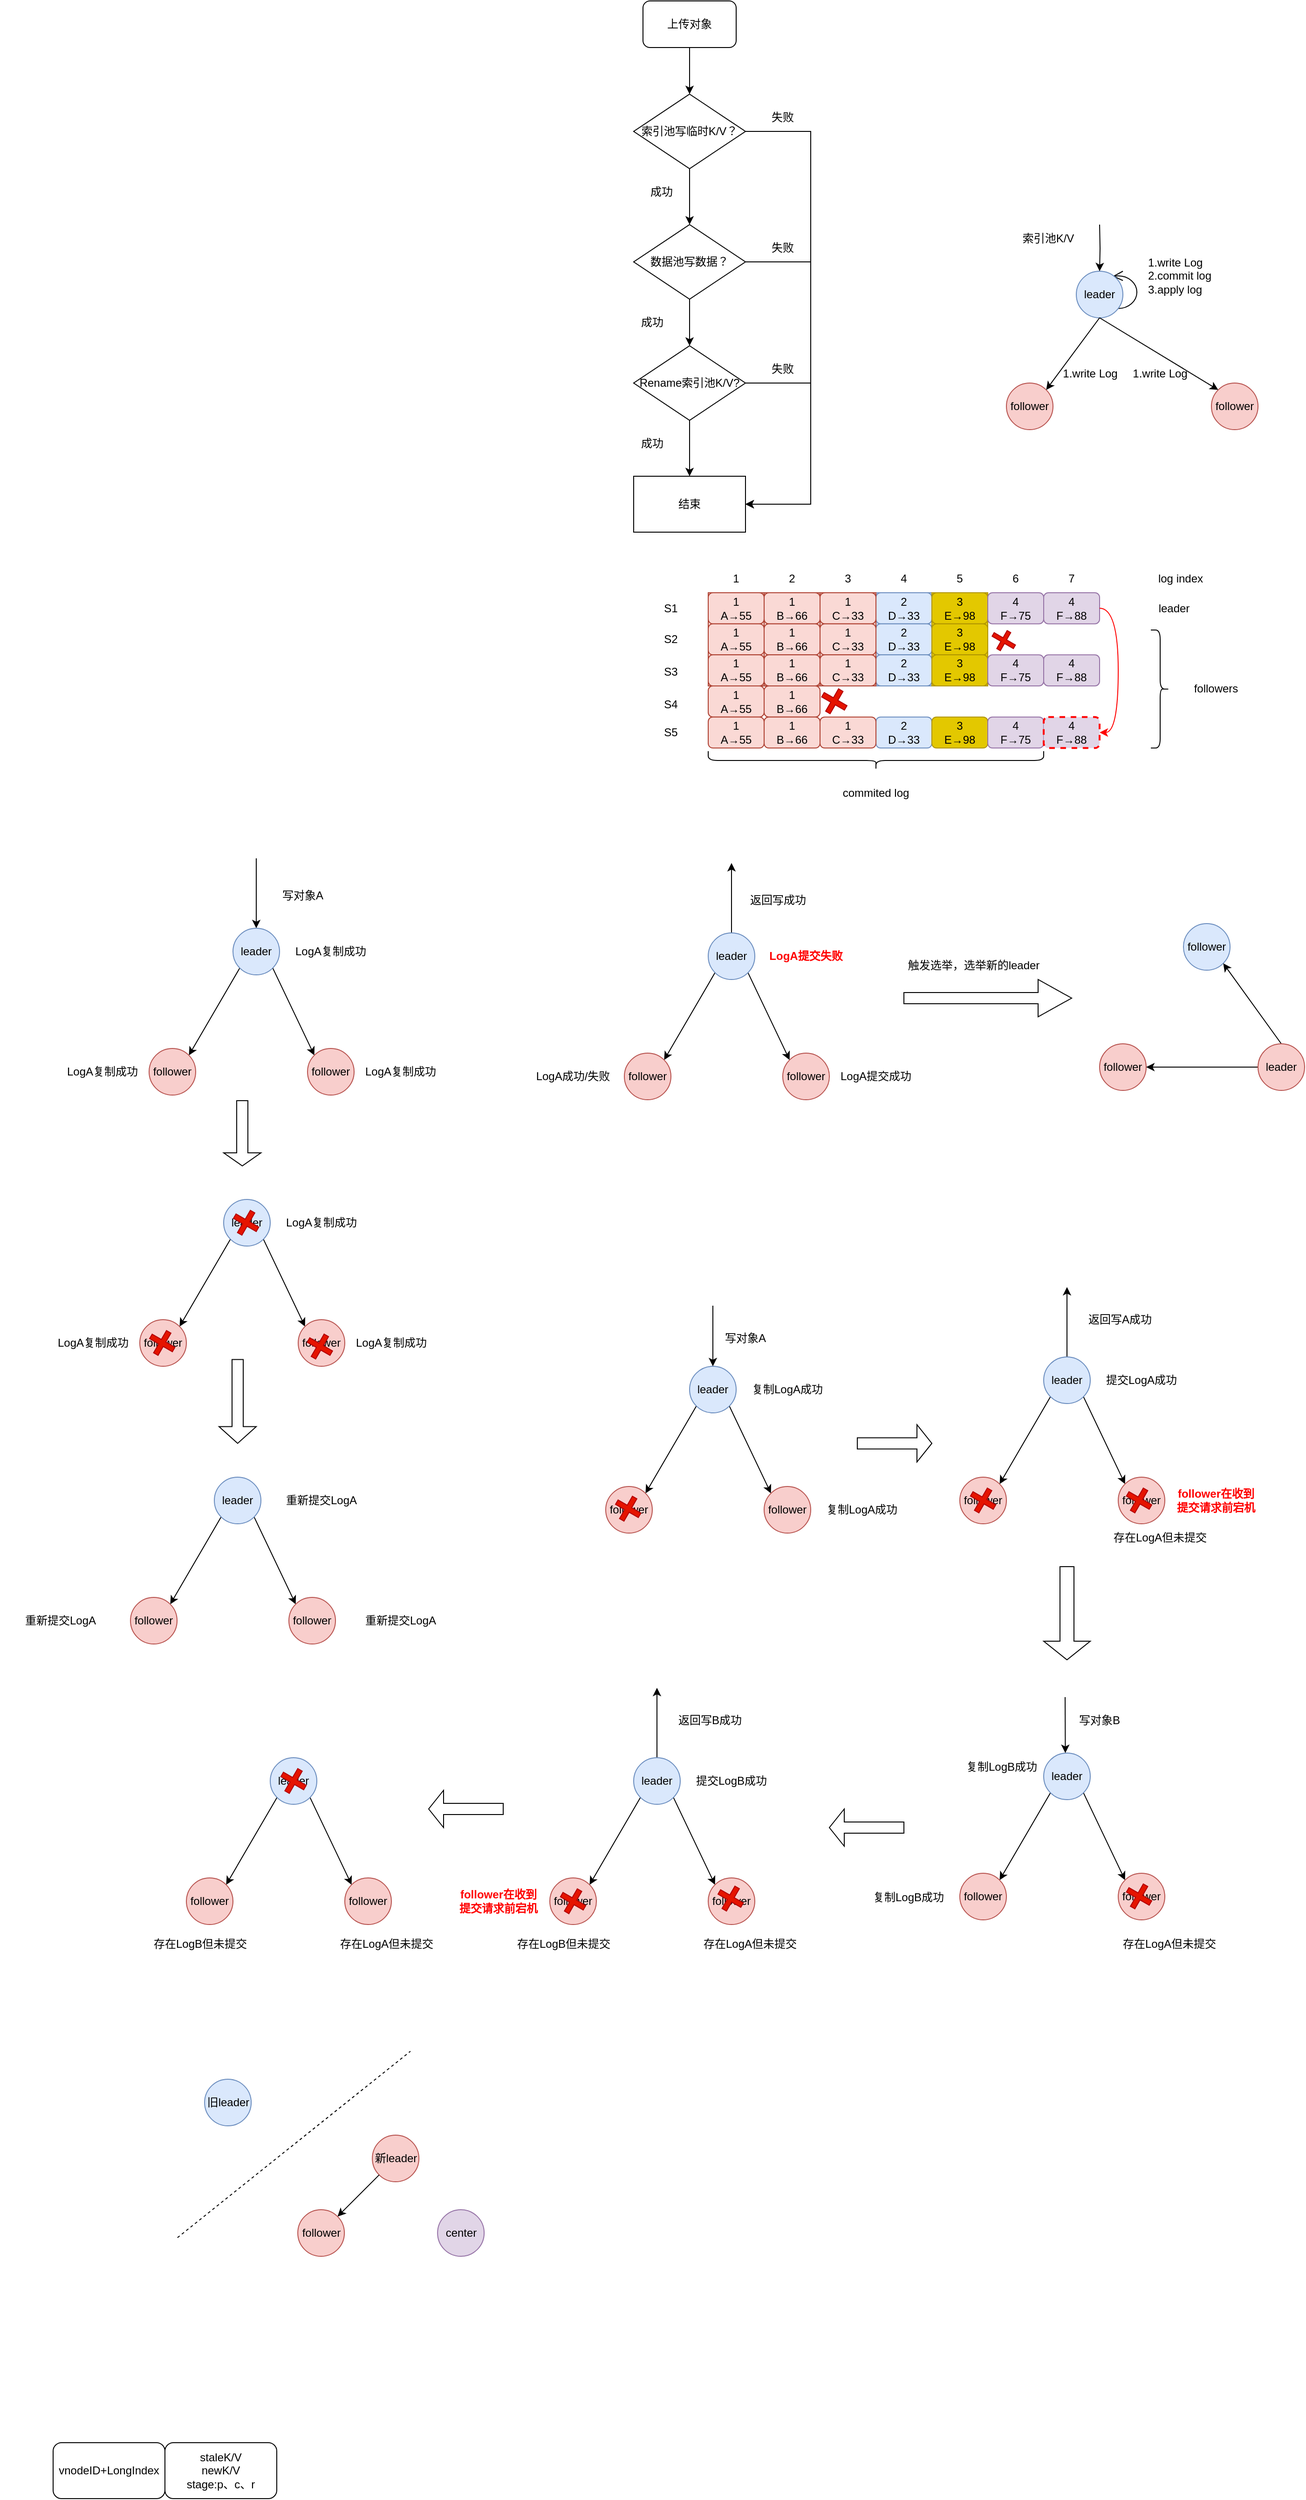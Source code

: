 <mxfile version="18.0.6" type="device"><diagram id="hsHAsPnbiexoESS6wgIY" name="第 1 页"><mxGraphModel dx="2249" dy="865" grid="1" gridSize="10" guides="1" tooltips="1" connect="1" arrows="1" fold="1" page="1" pageScale="1" pageWidth="827" pageHeight="1169" math="0" shadow="0"><root><mxCell id="0"/><mxCell id="1" parent="0"/><mxCell id="mXziiu8Fhrg9cz4Y_69T-99" value="" style="group" parent="1" vertex="1" connectable="0"><mxGeometry x="160" y="675" width="600" height="230" as="geometry"/></mxCell><mxCell id="mXziiu8Fhrg9cz4Y_69T-85" value="" style="group" parent="mXziiu8Fhrg9cz4Y_69T-99" vertex="1" connectable="0"><mxGeometry width="600" height="166.66" as="geometry"/></mxCell><mxCell id="mXziiu8Fhrg9cz4Y_69T-10" value="" style="group;fillColor=#fad9d5;strokeColor=#ae4132;" parent="mXziiu8Fhrg9cz4Y_69T-85" vertex="1" connectable="0"><mxGeometry x="70" width="60" height="100" as="geometry"/></mxCell><mxCell id="mXziiu8Fhrg9cz4Y_69T-2" value="1&lt;br&gt;A→55" style="rounded=1;whiteSpace=wrap;html=1;fillColor=#fad9d5;strokeColor=#ae4132;" parent="mXziiu8Fhrg9cz4Y_69T-10" vertex="1"><mxGeometry width="60" height="33.333" as="geometry"/></mxCell><mxCell id="mXziiu8Fhrg9cz4Y_69T-3" value="1&lt;br&gt;A→55" style="rounded=1;whiteSpace=wrap;html=1;fillColor=#fad9d5;strokeColor=#ae4132;" parent="mXziiu8Fhrg9cz4Y_69T-10" vertex="1"><mxGeometry y="33.333" width="60" height="33.333" as="geometry"/></mxCell><mxCell id="mXziiu8Fhrg9cz4Y_69T-4" value="1&lt;br&gt;A→55" style="rounded=1;whiteSpace=wrap;html=1;fillColor=#fad9d5;strokeColor=#ae4132;" parent="mXziiu8Fhrg9cz4Y_69T-10" vertex="1"><mxGeometry y="66.667" width="60" height="33.333" as="geometry"/></mxCell><mxCell id="mXziiu8Fhrg9cz4Y_69T-11" value="" style="group;fillColor=#fad9d5;strokeColor=#ae4132;" parent="mXziiu8Fhrg9cz4Y_69T-85" vertex="1" connectable="0"><mxGeometry x="130" width="60" height="100" as="geometry"/></mxCell><mxCell id="mXziiu8Fhrg9cz4Y_69T-12" value="1&lt;br&gt;B→66" style="rounded=1;whiteSpace=wrap;html=1;fillColor=#fad9d5;strokeColor=#ae4132;" parent="mXziiu8Fhrg9cz4Y_69T-11" vertex="1"><mxGeometry width="60" height="33.333" as="geometry"/></mxCell><mxCell id="mXziiu8Fhrg9cz4Y_69T-13" value="1&lt;br&gt;B→66" style="rounded=1;whiteSpace=wrap;html=1;fillColor=#fad9d5;strokeColor=#ae4132;" parent="mXziiu8Fhrg9cz4Y_69T-11" vertex="1"><mxGeometry y="33.333" width="60" height="33.333" as="geometry"/></mxCell><mxCell id="mXziiu8Fhrg9cz4Y_69T-14" value="1&lt;br&gt;B→66" style="rounded=1;whiteSpace=wrap;html=1;fillColor=#fad9d5;strokeColor=#ae4132;" parent="mXziiu8Fhrg9cz4Y_69T-11" vertex="1"><mxGeometry y="66.667" width="60" height="33.333" as="geometry"/></mxCell><mxCell id="mXziiu8Fhrg9cz4Y_69T-15" value="" style="group;fillColor=#dae8fc;strokeColor=#6c8ebf;" parent="mXziiu8Fhrg9cz4Y_69T-85" vertex="1" connectable="0"><mxGeometry x="250" width="60" height="100" as="geometry"/></mxCell><mxCell id="mXziiu8Fhrg9cz4Y_69T-16" value="2&lt;br&gt;D→33" style="rounded=1;whiteSpace=wrap;html=1;fillColor=#dae8fc;strokeColor=#6c8ebf;" parent="mXziiu8Fhrg9cz4Y_69T-15" vertex="1"><mxGeometry width="60" height="33.333" as="geometry"/></mxCell><mxCell id="mXziiu8Fhrg9cz4Y_69T-17" value="2&lt;br&gt;D→33" style="rounded=1;whiteSpace=wrap;html=1;fillColor=#dae8fc;strokeColor=#6c8ebf;" parent="mXziiu8Fhrg9cz4Y_69T-15" vertex="1"><mxGeometry y="33.333" width="60" height="33.333" as="geometry"/></mxCell><mxCell id="mXziiu8Fhrg9cz4Y_69T-18" value="2&lt;br&gt;D→33" style="rounded=1;whiteSpace=wrap;html=1;fillColor=#dae8fc;strokeColor=#6c8ebf;" parent="mXziiu8Fhrg9cz4Y_69T-15" vertex="1"><mxGeometry y="66.667" width="60" height="33.333" as="geometry"/></mxCell><mxCell id="mXziiu8Fhrg9cz4Y_69T-19" value="S1" style="text;html=1;strokeColor=none;fillColor=none;align=center;verticalAlign=middle;whiteSpace=wrap;rounded=0;" parent="mXziiu8Fhrg9cz4Y_69T-85" vertex="1"><mxGeometry y="1.67" width="60" height="30" as="geometry"/></mxCell><mxCell id="mXziiu8Fhrg9cz4Y_69T-20" value="S2" style="text;html=1;strokeColor=none;fillColor=none;align=center;verticalAlign=middle;whiteSpace=wrap;rounded=0;" parent="mXziiu8Fhrg9cz4Y_69T-85" vertex="1"><mxGeometry y="35" width="60" height="30" as="geometry"/></mxCell><mxCell id="mXziiu8Fhrg9cz4Y_69T-21" value="S3" style="text;html=1;strokeColor=none;fillColor=none;align=center;verticalAlign=middle;whiteSpace=wrap;rounded=0;" parent="mXziiu8Fhrg9cz4Y_69T-85" vertex="1"><mxGeometry y="70" width="60" height="30" as="geometry"/></mxCell><mxCell id="mXziiu8Fhrg9cz4Y_69T-44" value="1&lt;br&gt;A→55" style="rounded=1;whiteSpace=wrap;html=1;fillColor=#fad9d5;strokeColor=#ae4132;" parent="mXziiu8Fhrg9cz4Y_69T-85" vertex="1"><mxGeometry x="70" y="99.997" width="60" height="33.333" as="geometry"/></mxCell><mxCell id="mXziiu8Fhrg9cz4Y_69T-45" value="1&lt;br&gt;A→55" style="rounded=1;whiteSpace=wrap;html=1;fillColor=#fad9d5;strokeColor=#ae4132;" parent="mXziiu8Fhrg9cz4Y_69T-85" vertex="1"><mxGeometry x="70" y="133.327" width="60" height="33.333" as="geometry"/></mxCell><mxCell id="mXziiu8Fhrg9cz4Y_69T-46" value="S4" style="text;html=1;strokeColor=none;fillColor=none;align=center;verticalAlign=middle;whiteSpace=wrap;rounded=0;" parent="mXziiu8Fhrg9cz4Y_69T-85" vertex="1"><mxGeometry y="104.99" width="60" height="30" as="geometry"/></mxCell><mxCell id="mXziiu8Fhrg9cz4Y_69T-47" value="S5" style="text;html=1;strokeColor=none;fillColor=none;align=center;verticalAlign=middle;whiteSpace=wrap;rounded=0;" parent="mXziiu8Fhrg9cz4Y_69T-85" vertex="1"><mxGeometry y="134.99" width="60" height="30" as="geometry"/></mxCell><mxCell id="mXziiu8Fhrg9cz4Y_69T-48" value="1&lt;br&gt;B→66" style="rounded=1;whiteSpace=wrap;html=1;fillColor=#fad9d5;strokeColor=#ae4132;" parent="mXziiu8Fhrg9cz4Y_69T-85" vertex="1"><mxGeometry x="130" y="99.997" width="60" height="33.333" as="geometry"/></mxCell><mxCell id="mXziiu8Fhrg9cz4Y_69T-49" value="1&lt;br&gt;B→66" style="rounded=1;whiteSpace=wrap;html=1;fillColor=#fad9d5;strokeColor=#ae4132;" parent="mXziiu8Fhrg9cz4Y_69T-85" vertex="1"><mxGeometry x="130" y="133.327" width="60" height="33.333" as="geometry"/></mxCell><mxCell id="mXziiu8Fhrg9cz4Y_69T-55" value="2&lt;br&gt;D→33" style="rounded=1;whiteSpace=wrap;html=1;fillColor=#dae8fc;strokeColor=#6c8ebf;" parent="mXziiu8Fhrg9cz4Y_69T-85" vertex="1"><mxGeometry x="250" y="133.327" width="60" height="33.333" as="geometry"/></mxCell><mxCell id="mXziiu8Fhrg9cz4Y_69T-63" value="" style="group;fillColor=#fad9d5;strokeColor=#ae4132;" parent="mXziiu8Fhrg9cz4Y_69T-85" vertex="1" connectable="0"><mxGeometry x="190" width="60" height="100" as="geometry"/></mxCell><mxCell id="mXziiu8Fhrg9cz4Y_69T-64" value="1&lt;br&gt;C→33" style="rounded=1;whiteSpace=wrap;html=1;fillColor=#fad9d5;strokeColor=#ae4132;" parent="mXziiu8Fhrg9cz4Y_69T-63" vertex="1"><mxGeometry width="60" height="33.333" as="geometry"/></mxCell><mxCell id="mXziiu8Fhrg9cz4Y_69T-65" value="1&lt;br&gt;C→33" style="rounded=1;whiteSpace=wrap;html=1;fillColor=#fad9d5;strokeColor=#ae4132;" parent="mXziiu8Fhrg9cz4Y_69T-63" vertex="1"><mxGeometry y="33.333" width="60" height="33.333" as="geometry"/></mxCell><mxCell id="mXziiu8Fhrg9cz4Y_69T-66" value="1&lt;br&gt;C→33" style="rounded=1;whiteSpace=wrap;html=1;fillColor=#fad9d5;strokeColor=#ae4132;" parent="mXziiu8Fhrg9cz4Y_69T-63" vertex="1"><mxGeometry y="66.667" width="60" height="33.333" as="geometry"/></mxCell><mxCell id="mXziiu8Fhrg9cz4Y_69T-68" value="1&lt;br&gt;C→33" style="rounded=1;whiteSpace=wrap;html=1;fillColor=#fad9d5;strokeColor=#ae4132;" parent="mXziiu8Fhrg9cz4Y_69T-85" vertex="1"><mxGeometry x="190" y="133.327" width="60" height="33.333" as="geometry"/></mxCell><mxCell id="mXziiu8Fhrg9cz4Y_69T-69" value="" style="group;fillColor=#e3c800;strokeColor=#B09500;fontColor=#000000;" parent="mXziiu8Fhrg9cz4Y_69T-85" vertex="1" connectable="0"><mxGeometry x="310" width="60" height="100" as="geometry"/></mxCell><mxCell id="mXziiu8Fhrg9cz4Y_69T-70" value="3&lt;br&gt;E→98" style="rounded=1;whiteSpace=wrap;html=1;fillColor=#e3c800;strokeColor=#B09500;fontColor=#000000;" parent="mXziiu8Fhrg9cz4Y_69T-69" vertex="1"><mxGeometry width="60" height="33.333" as="geometry"/></mxCell><mxCell id="mXziiu8Fhrg9cz4Y_69T-71" value="3&lt;br&gt;E→98" style="rounded=1;whiteSpace=wrap;html=1;fillColor=#e3c800;strokeColor=#B09500;fontColor=#000000;" parent="mXziiu8Fhrg9cz4Y_69T-69" vertex="1"><mxGeometry y="33.333" width="60" height="33.333" as="geometry"/></mxCell><mxCell id="mXziiu8Fhrg9cz4Y_69T-72" value="3&lt;br&gt;E→98" style="rounded=1;whiteSpace=wrap;html=1;fillColor=#e3c800;strokeColor=#B09500;fontColor=#000000;" parent="mXziiu8Fhrg9cz4Y_69T-69" vertex="1"><mxGeometry y="66.667" width="60" height="33.333" as="geometry"/></mxCell><mxCell id="mXziiu8Fhrg9cz4Y_69T-73" value="3&lt;br&gt;E→98" style="rounded=1;whiteSpace=wrap;html=1;fillColor=#e3c800;strokeColor=#B09500;fontColor=#000000;" parent="mXziiu8Fhrg9cz4Y_69T-85" vertex="1"><mxGeometry x="310" y="133.327" width="60" height="33.333" as="geometry"/></mxCell><mxCell id="mXziiu8Fhrg9cz4Y_69T-78" value="4&lt;br&gt;F→75" style="rounded=1;whiteSpace=wrap;html=1;fillColor=#e1d5e7;strokeColor=#9673a6;" parent="mXziiu8Fhrg9cz4Y_69T-85" vertex="1"><mxGeometry x="370" y="133.327" width="60" height="33.333" as="geometry"/></mxCell><mxCell id="mXziiu8Fhrg9cz4Y_69T-75" value="4&lt;br&gt;F→75" style="rounded=1;whiteSpace=wrap;html=1;fillColor=#e1d5e7;strokeColor=#9673a6;" parent="mXziiu8Fhrg9cz4Y_69T-85" vertex="1"><mxGeometry x="370" width="60" height="33.333" as="geometry"/></mxCell><mxCell id="mXziiu8Fhrg9cz4Y_69T-77" value="4&lt;br&gt;F→75" style="rounded=1;whiteSpace=wrap;html=1;fillColor=#e1d5e7;strokeColor=#9673a6;" parent="mXziiu8Fhrg9cz4Y_69T-85" vertex="1"><mxGeometry x="370" y="66.667" width="60" height="33.333" as="geometry"/></mxCell><mxCell id="mXziiu8Fhrg9cz4Y_69T-79" value="4&lt;br&gt;F→88" style="rounded=1;whiteSpace=wrap;html=1;fillColor=#e1d5e7;strokeColor=#9673a6;" parent="mXziiu8Fhrg9cz4Y_69T-85" vertex="1"><mxGeometry x="430" width="60" height="33.333" as="geometry"/></mxCell><mxCell id="mXziiu8Fhrg9cz4Y_69T-81" value="4&lt;br&gt;F→88" style="rounded=1;whiteSpace=wrap;html=1;fillColor=#e1d5e7;strokeColor=#9673a6;" parent="mXziiu8Fhrg9cz4Y_69T-85" vertex="1"><mxGeometry x="430" y="66.66" width="60" height="33.333" as="geometry"/></mxCell><mxCell id="mXziiu8Fhrg9cz4Y_69T-82" value="leader" style="text;html=1;strokeColor=none;fillColor=none;align=center;verticalAlign=middle;whiteSpace=wrap;rounded=0;" parent="mXziiu8Fhrg9cz4Y_69T-85" vertex="1"><mxGeometry x="540" y="2" width="60" height="30" as="geometry"/></mxCell><mxCell id="mXziiu8Fhrg9cz4Y_69T-83" value="" style="shape=curlyBracket;whiteSpace=wrap;html=1;rounded=1;flipH=1;" parent="mXziiu8Fhrg9cz4Y_69T-85" vertex="1"><mxGeometry x="545" y="40" width="20" height="126.66" as="geometry"/></mxCell><mxCell id="mXziiu8Fhrg9cz4Y_69T-84" value="followers" style="text;html=1;strokeColor=none;fillColor=none;align=center;verticalAlign=middle;whiteSpace=wrap;rounded=0;" parent="mXziiu8Fhrg9cz4Y_69T-85" vertex="1"><mxGeometry x="585" y="88.33" width="60" height="30" as="geometry"/></mxCell><mxCell id="mXziiu8Fhrg9cz4Y_69T-87" value="" style="shape=cross;whiteSpace=wrap;html=1;rotation=30;fillColor=#e51400;strokeColor=#B20000;fontColor=#ffffff;" parent="mXziiu8Fhrg9cz4Y_69T-85" vertex="1"><mxGeometry x="191.2" y="102.63" width="28.25" height="27.7" as="geometry"/></mxCell><mxCell id="mXziiu8Fhrg9cz4Y_69T-95" value="4&lt;br&gt;F→88" style="rounded=1;whiteSpace=wrap;html=1;fillColor=#e1d5e7;strokeColor=#FF0000;dashed=1;strokeWidth=2;" parent="mXziiu8Fhrg9cz4Y_69T-85" vertex="1"><mxGeometry x="430" y="133.32" width="60" height="33.333" as="geometry"/></mxCell><mxCell id="mXziiu8Fhrg9cz4Y_69T-93" style="rounded=0;orthogonalLoop=1;jettySize=auto;html=1;exitX=1;exitY=0.5;exitDx=0;exitDy=0;edgeStyle=orthogonalEdgeStyle;elbow=vertical;curved=1;fillColor=#e51400;strokeColor=#FF0000;entryX=1;entryY=0.5;entryDx=0;entryDy=0;" parent="mXziiu8Fhrg9cz4Y_69T-85" source="mXziiu8Fhrg9cz4Y_69T-79" target="mXziiu8Fhrg9cz4Y_69T-95" edge="1"><mxGeometry relative="1" as="geometry"><mxPoint x="510" y="150" as="targetPoint"/></mxGeometry></mxCell><mxCell id="mXziiu8Fhrg9cz4Y_69T-90" value="" style="shape=cross;whiteSpace=wrap;html=1;rotation=30;fillColor=#e51400;fontColor=#ffffff;strokeColor=#B20000;" parent="mXziiu8Fhrg9cz4Y_69T-99" vertex="1"><mxGeometry x="373.97" y="40.21" width="26.39" height="22.3" as="geometry"/></mxCell><mxCell id="mXziiu8Fhrg9cz4Y_69T-96" value="" style="shape=curlyBracket;whiteSpace=wrap;html=1;rounded=1;flipH=1;strokeColor=#000000;strokeWidth=1;rotation=90;" parent="mXziiu8Fhrg9cz4Y_69T-99" vertex="1"><mxGeometry x="240" width="20" height="360" as="geometry"/></mxCell><mxCell id="mXziiu8Fhrg9cz4Y_69T-97" value="commited log" style="text;html=1;strokeColor=none;fillColor=none;align=center;verticalAlign=middle;whiteSpace=wrap;rounded=0;" parent="mXziiu8Fhrg9cz4Y_69T-99" vertex="1"><mxGeometry x="195" y="200" width="110" height="30" as="geometry"/></mxCell><mxCell id="mXziiu8Fhrg9cz4Y_69T-105" value="" style="edgeStyle=none;rounded=0;orthogonalLoop=1;jettySize=auto;html=1;strokeColor=#000000;elbow=vertical;" parent="1" source="mXziiu8Fhrg9cz4Y_69T-100" target="mXziiu8Fhrg9cz4Y_69T-103" edge="1"><mxGeometry relative="1" as="geometry"/></mxCell><mxCell id="mXziiu8Fhrg9cz4Y_69T-100" value="上传对象" style="rounded=1;whiteSpace=wrap;html=1;strokeColor=#000000;strokeWidth=1;" parent="1" vertex="1"><mxGeometry x="160" y="40" width="100" height="50" as="geometry"/></mxCell><mxCell id="mXziiu8Fhrg9cz4Y_69T-109" style="edgeStyle=none;rounded=0;orthogonalLoop=1;jettySize=auto;html=1;exitX=0.5;exitY=1;exitDx=0;exitDy=0;entryX=0.5;entryY=0;entryDx=0;entryDy=0;strokeColor=#000000;elbow=vertical;" parent="1" source="mXziiu8Fhrg9cz4Y_69T-103" target="mXziiu8Fhrg9cz4Y_69T-108" edge="1"><mxGeometry relative="1" as="geometry"/></mxCell><mxCell id="mXziiu8Fhrg9cz4Y_69T-119" style="rounded=0;orthogonalLoop=1;jettySize=auto;html=1;exitX=1;exitY=0.5;exitDx=0;exitDy=0;entryX=1;entryY=0.5;entryDx=0;entryDy=0;strokeColor=#000000;elbow=vertical;edgeStyle=orthogonalEdgeStyle;" parent="1" source="mXziiu8Fhrg9cz4Y_69T-103" target="mXziiu8Fhrg9cz4Y_69T-115" edge="1"><mxGeometry relative="1" as="geometry"><Array as="points"><mxPoint x="340" y="180"/><mxPoint x="340" y="580"/></Array></mxGeometry></mxCell><mxCell id="mXziiu8Fhrg9cz4Y_69T-103" value="&lt;span style=&quot;&quot;&gt;索引池写临时K/V？&lt;/span&gt;" style="rhombus;whiteSpace=wrap;html=1;strokeColor=#000000;strokeWidth=1;" parent="1" vertex="1"><mxGeometry x="150" y="140" width="120" height="80" as="geometry"/></mxCell><mxCell id="mXziiu8Fhrg9cz4Y_69T-113" style="edgeStyle=none;rounded=0;orthogonalLoop=1;jettySize=auto;html=1;exitX=0.5;exitY=1;exitDx=0;exitDy=0;entryX=0.5;entryY=0;entryDx=0;entryDy=0;strokeColor=#000000;elbow=vertical;" parent="1" source="mXziiu8Fhrg9cz4Y_69T-108" target="mXziiu8Fhrg9cz4Y_69T-112" edge="1"><mxGeometry relative="1" as="geometry"/></mxCell><mxCell id="mXziiu8Fhrg9cz4Y_69T-120" style="edgeStyle=orthogonalEdgeStyle;rounded=0;orthogonalLoop=1;jettySize=auto;html=1;exitX=1;exitY=0.5;exitDx=0;exitDy=0;entryX=1;entryY=0.5;entryDx=0;entryDy=0;strokeColor=#000000;elbow=vertical;" parent="1" source="mXziiu8Fhrg9cz4Y_69T-108" target="mXziiu8Fhrg9cz4Y_69T-115" edge="1"><mxGeometry relative="1" as="geometry"><Array as="points"><mxPoint x="340" y="320"/><mxPoint x="340" y="580"/></Array></mxGeometry></mxCell><mxCell id="mXziiu8Fhrg9cz4Y_69T-108" value="数据池写数据？" style="rhombus;whiteSpace=wrap;html=1;strokeColor=#000000;strokeWidth=1;" parent="1" vertex="1"><mxGeometry x="150" y="280" width="120" height="80" as="geometry"/></mxCell><mxCell id="mXziiu8Fhrg9cz4Y_69T-110" value="成功" style="text;html=1;strokeColor=none;fillColor=none;align=center;verticalAlign=middle;whiteSpace=wrap;rounded=0;" parent="1" vertex="1"><mxGeometry x="150" y="230" width="60" height="30" as="geometry"/></mxCell><mxCell id="mXziiu8Fhrg9cz4Y_69T-116" value="" style="edgeStyle=none;rounded=0;orthogonalLoop=1;jettySize=auto;html=1;strokeColor=#000000;elbow=vertical;" parent="1" source="mXziiu8Fhrg9cz4Y_69T-112" target="mXziiu8Fhrg9cz4Y_69T-115" edge="1"><mxGeometry relative="1" as="geometry"/></mxCell><mxCell id="mXziiu8Fhrg9cz4Y_69T-121" style="edgeStyle=orthogonalEdgeStyle;rounded=0;orthogonalLoop=1;jettySize=auto;html=1;exitX=1;exitY=0.5;exitDx=0;exitDy=0;entryX=1;entryY=0.5;entryDx=0;entryDy=0;strokeColor=#000000;elbow=vertical;" parent="1" source="mXziiu8Fhrg9cz4Y_69T-112" target="mXziiu8Fhrg9cz4Y_69T-115" edge="1"><mxGeometry relative="1" as="geometry"><Array as="points"><mxPoint x="340" y="450"/><mxPoint x="340" y="580"/></Array></mxGeometry></mxCell><mxCell id="mXziiu8Fhrg9cz4Y_69T-112" value="Rename索引池K/V?" style="rhombus;whiteSpace=wrap;html=1;strokeColor=#000000;strokeWidth=1;" parent="1" vertex="1"><mxGeometry x="150" y="410" width="120" height="80" as="geometry"/></mxCell><mxCell id="mXziiu8Fhrg9cz4Y_69T-114" value="成功" style="text;html=1;strokeColor=none;fillColor=none;align=center;verticalAlign=middle;whiteSpace=wrap;rounded=0;" parent="1" vertex="1"><mxGeometry x="140" y="370" width="60" height="30" as="geometry"/></mxCell><mxCell id="mXziiu8Fhrg9cz4Y_69T-115" value="结束" style="whiteSpace=wrap;html=1;strokeColor=#000000;strokeWidth=1;" parent="1" vertex="1"><mxGeometry x="150" y="550" width="120" height="60" as="geometry"/></mxCell><mxCell id="mXziiu8Fhrg9cz4Y_69T-117" value="成功" style="text;html=1;strokeColor=none;fillColor=none;align=center;verticalAlign=middle;whiteSpace=wrap;rounded=0;" parent="1" vertex="1"><mxGeometry x="140" y="500" width="60" height="30" as="geometry"/></mxCell><mxCell id="mXziiu8Fhrg9cz4Y_69T-122" value="失败" style="text;html=1;strokeColor=none;fillColor=none;align=center;verticalAlign=middle;whiteSpace=wrap;rounded=0;" parent="1" vertex="1"><mxGeometry x="280" y="150" width="60" height="30" as="geometry"/></mxCell><mxCell id="mXziiu8Fhrg9cz4Y_69T-123" value="失败" style="text;html=1;strokeColor=none;fillColor=none;align=center;verticalAlign=middle;whiteSpace=wrap;rounded=0;" parent="1" vertex="1"><mxGeometry x="280" y="290" width="60" height="30" as="geometry"/></mxCell><mxCell id="mXziiu8Fhrg9cz4Y_69T-124" value="失败" style="text;html=1;strokeColor=none;fillColor=none;align=center;verticalAlign=middle;whiteSpace=wrap;rounded=0;" parent="1" vertex="1"><mxGeometry x="280" y="420" width="60" height="30" as="geometry"/></mxCell><mxCell id="mXziiu8Fhrg9cz4Y_69T-151" value="" style="group" parent="1" vertex="1" connectable="0"><mxGeometry x="510" y="230" width="310" height="270" as="geometry"/></mxCell><mxCell id="mXziiu8Fhrg9cz4Y_69T-133" value="" style="ellipse;shape=umlControl;whiteSpace=wrap;html=1;strokeColor=#000000;strokeWidth=1;" parent="mXziiu8Fhrg9cz4Y_69T-151" vertex="1"><mxGeometry x="140" y="100" width="40" height="40" as="geometry"/></mxCell><mxCell id="mXziiu8Fhrg9cz4Y_69T-125" value="leader" style="ellipse;whiteSpace=wrap;html=1;aspect=fixed;strokeColor=#6c8ebf;strokeWidth=1;fillColor=#dae8fc;" parent="mXziiu8Fhrg9cz4Y_69T-151" vertex="1"><mxGeometry x="115" y="100" width="50" height="50" as="geometry"/></mxCell><mxCell id="mXziiu8Fhrg9cz4Y_69T-126" value="follower" style="ellipse;whiteSpace=wrap;html=1;aspect=fixed;strokeColor=#b85450;strokeWidth=1;fillColor=#f8cecc;" parent="mXziiu8Fhrg9cz4Y_69T-151" vertex="1"><mxGeometry x="40" y="220" width="50" height="50" as="geometry"/></mxCell><mxCell id="mXziiu8Fhrg9cz4Y_69T-131" style="rounded=0;orthogonalLoop=1;jettySize=auto;html=1;exitX=0.5;exitY=1;exitDx=0;exitDy=0;entryX=1;entryY=0;entryDx=0;entryDy=0;strokeColor=#000000;elbow=vertical;" parent="mXziiu8Fhrg9cz4Y_69T-151" source="mXziiu8Fhrg9cz4Y_69T-125" target="mXziiu8Fhrg9cz4Y_69T-126" edge="1"><mxGeometry relative="1" as="geometry"/></mxCell><mxCell id="mXziiu8Fhrg9cz4Y_69T-127" value="follower" style="ellipse;whiteSpace=wrap;html=1;aspect=fixed;strokeColor=#b85450;strokeWidth=1;fillColor=#f8cecc;" parent="mXziiu8Fhrg9cz4Y_69T-151" vertex="1"><mxGeometry x="260" y="220" width="50" height="50" as="geometry"/></mxCell><mxCell id="mXziiu8Fhrg9cz4Y_69T-132" style="rounded=0;orthogonalLoop=1;jettySize=auto;html=1;exitX=0.5;exitY=1;exitDx=0;exitDy=0;entryX=0;entryY=0;entryDx=0;entryDy=0;strokeColor=#000000;elbow=vertical;" parent="mXziiu8Fhrg9cz4Y_69T-151" source="mXziiu8Fhrg9cz4Y_69T-125" target="mXziiu8Fhrg9cz4Y_69T-127" edge="1"><mxGeometry relative="1" as="geometry"/></mxCell><mxCell id="mXziiu8Fhrg9cz4Y_69T-129" style="edgeStyle=orthogonalEdgeStyle;rounded=0;orthogonalLoop=1;jettySize=auto;html=1;strokeColor=#000000;elbow=vertical;" parent="mXziiu8Fhrg9cz4Y_69T-151" target="mXziiu8Fhrg9cz4Y_69T-125" edge="1"><mxGeometry relative="1" as="geometry"><mxPoint x="140" y="50" as="sourcePoint"/></mxGeometry></mxCell><mxCell id="mXziiu8Fhrg9cz4Y_69T-130" value="索引池K/V" style="text;html=1;strokeColor=none;fillColor=none;align=center;verticalAlign=middle;whiteSpace=wrap;rounded=0;" parent="mXziiu8Fhrg9cz4Y_69T-151" vertex="1"><mxGeometry x="30" y="50" width="110" height="30" as="geometry"/></mxCell><mxCell id="mXziiu8Fhrg9cz4Y_69T-134" value="1.write Log&lt;br&gt;2.commit log&lt;br&gt;3.apply log" style="text;html=1;strokeColor=none;fillColor=none;align=left;verticalAlign=middle;whiteSpace=wrap;rounded=0;" parent="mXziiu8Fhrg9cz4Y_69T-151" vertex="1"><mxGeometry x="190" y="80" width="100" height="50" as="geometry"/></mxCell><mxCell id="mXziiu8Fhrg9cz4Y_69T-137" value="1.write Log" style="text;html=1;strokeColor=none;fillColor=none;align=center;verticalAlign=middle;whiteSpace=wrap;rounded=0;" parent="mXziiu8Fhrg9cz4Y_69T-151" vertex="1"><mxGeometry x="170" y="195" width="70" height="30" as="geometry"/></mxCell><mxCell id="mXziiu8Fhrg9cz4Y_69T-138" value="1.write Log" style="text;html=1;strokeColor=none;fillColor=none;align=center;verticalAlign=middle;whiteSpace=wrap;rounded=0;" parent="mXziiu8Fhrg9cz4Y_69T-151" vertex="1"><mxGeometry x="95" y="195" width="70" height="30" as="geometry"/></mxCell><mxCell id="mXziiu8Fhrg9cz4Y_69T-158" style="edgeStyle=none;rounded=0;orthogonalLoop=1;jettySize=auto;html=1;exitX=0;exitY=1;exitDx=0;exitDy=0;entryX=1;entryY=0;entryDx=0;entryDy=0;strokeColor=#000000;elbow=vertical;" parent="1" source="mXziiu8Fhrg9cz4Y_69T-152" target="mXziiu8Fhrg9cz4Y_69T-153" edge="1"><mxGeometry relative="1" as="geometry"/></mxCell><mxCell id="mXziiu8Fhrg9cz4Y_69T-160" style="edgeStyle=none;rounded=0;orthogonalLoop=1;jettySize=auto;html=1;exitX=1;exitY=1;exitDx=0;exitDy=0;entryX=0;entryY=0;entryDx=0;entryDy=0;strokeColor=#000000;elbow=vertical;" parent="1" source="mXziiu8Fhrg9cz4Y_69T-152" target="mXziiu8Fhrg9cz4Y_69T-154" edge="1"><mxGeometry relative="1" as="geometry"/></mxCell><mxCell id="mXziiu8Fhrg9cz4Y_69T-165" value="" style="edgeStyle=none;rounded=0;orthogonalLoop=1;jettySize=auto;html=1;fontColor=#FF0000;strokeColor=#000000;elbow=vertical;" parent="1" source="mXziiu8Fhrg9cz4Y_69T-152" edge="1"><mxGeometry relative="1" as="geometry"><mxPoint x="255" y="965" as="targetPoint"/></mxGeometry></mxCell><mxCell id="mXziiu8Fhrg9cz4Y_69T-152" value="leader" style="ellipse;whiteSpace=wrap;html=1;aspect=fixed;strokeColor=#6c8ebf;strokeWidth=1;fillColor=#dae8fc;" parent="1" vertex="1"><mxGeometry x="230" y="1040" width="50" height="50" as="geometry"/></mxCell><mxCell id="mXziiu8Fhrg9cz4Y_69T-153" value="follower" style="ellipse;whiteSpace=wrap;html=1;aspect=fixed;strokeColor=#b85450;strokeWidth=1;fillColor=#f8cecc;" parent="1" vertex="1"><mxGeometry x="140" y="1169" width="50" height="50" as="geometry"/></mxCell><mxCell id="mXziiu8Fhrg9cz4Y_69T-154" value="follower" style="ellipse;whiteSpace=wrap;html=1;aspect=fixed;strokeColor=#b85450;strokeWidth=1;fillColor=#f8cecc;" parent="1" vertex="1"><mxGeometry x="310" y="1169" width="50" height="50" as="geometry"/></mxCell><mxCell id="mXziiu8Fhrg9cz4Y_69T-155" value="LogA成功/失败" style="text;html=1;strokeColor=none;fillColor=none;align=center;verticalAlign=middle;whiteSpace=wrap;rounded=0;" parent="1" vertex="1"><mxGeometry x="40" y="1179" width="90" height="30" as="geometry"/></mxCell><mxCell id="mXziiu8Fhrg9cz4Y_69T-156" value="LogA提交成功" style="text;html=1;strokeColor=none;fillColor=none;align=center;verticalAlign=middle;whiteSpace=wrap;rounded=0;" parent="1" vertex="1"><mxGeometry x="370" y="1179" width="80" height="30" as="geometry"/></mxCell><mxCell id="mXziiu8Fhrg9cz4Y_69T-157" value="&lt;font color=&quot;#ff0000&quot;&gt;&lt;b&gt;LogA提交失败&lt;/b&gt;&lt;/font&gt;" style="text;html=1;strokeColor=none;fillColor=none;align=center;verticalAlign=middle;whiteSpace=wrap;rounded=0;" parent="1" vertex="1"><mxGeometry x="290" y="1050" width="90" height="30" as="geometry"/></mxCell><mxCell id="mXziiu8Fhrg9cz4Y_69T-162" value="" style="shape=singleArrow;whiteSpace=wrap;html=1;fontColor=#FF0000;strokeColor=#000000;strokeWidth=1;" parent="1" vertex="1"><mxGeometry x="440" y="1090" width="180" height="40" as="geometry"/></mxCell><mxCell id="mXziiu8Fhrg9cz4Y_69T-166" value="&lt;font color=&quot;#000000&quot;&gt;返回写成功&lt;/font&gt;" style="text;html=1;strokeColor=none;fillColor=none;align=center;verticalAlign=middle;whiteSpace=wrap;rounded=0;fontColor=#FF0000;" parent="1" vertex="1"><mxGeometry x="270" y="990" width="70" height="30" as="geometry"/></mxCell><mxCell id="mXziiu8Fhrg9cz4Y_69T-167" value="触发选举，选举新的leader" style="text;html=1;strokeColor=none;fillColor=none;align=center;verticalAlign=middle;whiteSpace=wrap;rounded=0;fontColor=#000000;" parent="1" vertex="1"><mxGeometry x="440" y="1060" width="150" height="30" as="geometry"/></mxCell><mxCell id="mXziiu8Fhrg9cz4Y_69T-171" value="follower" style="ellipse;whiteSpace=wrap;html=1;aspect=fixed;strokeColor=#6c8ebf;strokeWidth=1;fillColor=#dae8fc;" parent="1" vertex="1"><mxGeometry x="740" y="1030" width="50" height="50" as="geometry"/></mxCell><mxCell id="mXziiu8Fhrg9cz4Y_69T-172" value="follower" style="ellipse;whiteSpace=wrap;html=1;aspect=fixed;strokeColor=#b85450;strokeWidth=1;fillColor=#f8cecc;" parent="1" vertex="1"><mxGeometry x="650" y="1159" width="50" height="50" as="geometry"/></mxCell><mxCell id="mXziiu8Fhrg9cz4Y_69T-177" style="edgeStyle=none;rounded=0;orthogonalLoop=1;jettySize=auto;html=1;exitX=0.5;exitY=0;exitDx=0;exitDy=0;entryX=1;entryY=1;entryDx=0;entryDy=0;fontColor=#000000;strokeColor=#000000;elbow=vertical;" parent="1" source="mXziiu8Fhrg9cz4Y_69T-173" target="mXziiu8Fhrg9cz4Y_69T-171" edge="1"><mxGeometry relative="1" as="geometry"/></mxCell><mxCell id="mXziiu8Fhrg9cz4Y_69T-178" style="edgeStyle=none;rounded=0;orthogonalLoop=1;jettySize=auto;html=1;exitX=0;exitY=0.5;exitDx=0;exitDy=0;entryX=1;entryY=0.5;entryDx=0;entryDy=0;fontColor=#000000;strokeColor=#000000;elbow=vertical;" parent="1" source="mXziiu8Fhrg9cz4Y_69T-173" target="mXziiu8Fhrg9cz4Y_69T-172" edge="1"><mxGeometry relative="1" as="geometry"/></mxCell><mxCell id="mXziiu8Fhrg9cz4Y_69T-173" value="leader" style="ellipse;whiteSpace=wrap;html=1;aspect=fixed;strokeColor=#b85450;strokeWidth=1;fillColor=#f8cecc;" parent="1" vertex="1"><mxGeometry x="820" y="1159" width="50" height="50" as="geometry"/></mxCell><mxCell id="mXziiu8Fhrg9cz4Y_69T-179" style="edgeStyle=none;rounded=0;orthogonalLoop=1;jettySize=auto;html=1;exitX=0;exitY=1;exitDx=0;exitDy=0;entryX=1;entryY=0;entryDx=0;entryDy=0;strokeColor=#000000;elbow=vertical;" parent="1" source="mXziiu8Fhrg9cz4Y_69T-182" target="mXziiu8Fhrg9cz4Y_69T-183" edge="1"><mxGeometry relative="1" as="geometry"/></mxCell><mxCell id="mXziiu8Fhrg9cz4Y_69T-180" style="edgeStyle=none;rounded=0;orthogonalLoop=1;jettySize=auto;html=1;exitX=1;exitY=1;exitDx=0;exitDy=0;entryX=0;entryY=0;entryDx=0;entryDy=0;strokeColor=#000000;elbow=vertical;" parent="1" source="mXziiu8Fhrg9cz4Y_69T-182" target="mXziiu8Fhrg9cz4Y_69T-184" edge="1"><mxGeometry relative="1" as="geometry"/></mxCell><mxCell id="mXziiu8Fhrg9cz4Y_69T-182" value="leader" style="ellipse;whiteSpace=wrap;html=1;aspect=fixed;strokeColor=#6c8ebf;strokeWidth=1;fillColor=#dae8fc;" parent="1" vertex="1"><mxGeometry x="210" y="1505" width="50" height="50" as="geometry"/></mxCell><mxCell id="mXziiu8Fhrg9cz4Y_69T-183" value="follower" style="ellipse;whiteSpace=wrap;html=1;aspect=fixed;strokeColor=#b85450;strokeWidth=1;fillColor=#f8cecc;" parent="1" vertex="1"><mxGeometry x="120" y="1634" width="50" height="50" as="geometry"/></mxCell><mxCell id="mXziiu8Fhrg9cz4Y_69T-184" value="follower" style="ellipse;whiteSpace=wrap;html=1;aspect=fixed;strokeColor=#b85450;strokeWidth=1;fillColor=#f8cecc;" parent="1" vertex="1"><mxGeometry x="290" y="1634" width="50" height="50" as="geometry"/></mxCell><mxCell id="mXziiu8Fhrg9cz4Y_69T-186" value="复制LogA成功" style="text;html=1;strokeColor=none;fillColor=none;align=center;verticalAlign=middle;whiteSpace=wrap;rounded=0;" parent="1" vertex="1"><mxGeometry x="350" y="1644" width="90" height="30" as="geometry"/></mxCell><mxCell id="mXziiu8Fhrg9cz4Y_69T-187" value="复制LogA成功" style="text;html=1;strokeColor=none;fillColor=none;align=center;verticalAlign=middle;whiteSpace=wrap;rounded=0;" parent="1" vertex="1"><mxGeometry x="270" y="1515" width="90" height="30" as="geometry"/></mxCell><mxCell id="mXziiu8Fhrg9cz4Y_69T-189" value="" style="shape=cross;whiteSpace=wrap;html=1;rotation=30;fillColor=#e51400;fontColor=#ffffff;strokeColor=#B20000;" parent="1" vertex="1"><mxGeometry x="130" y="1644" width="28.25" height="27.7" as="geometry"/></mxCell><mxCell id="mXziiu8Fhrg9cz4Y_69T-190" style="edgeStyle=none;rounded=0;orthogonalLoop=1;jettySize=auto;html=1;exitX=0;exitY=1;exitDx=0;exitDy=0;entryX=1;entryY=0;entryDx=0;entryDy=0;strokeColor=#000000;elbow=vertical;" parent="1" source="mXziiu8Fhrg9cz4Y_69T-192" target="mXziiu8Fhrg9cz4Y_69T-193" edge="1"><mxGeometry relative="1" as="geometry"/></mxCell><mxCell id="mXziiu8Fhrg9cz4Y_69T-191" style="edgeStyle=none;rounded=0;orthogonalLoop=1;jettySize=auto;html=1;exitX=1;exitY=1;exitDx=0;exitDy=0;entryX=0;entryY=0;entryDx=0;entryDy=0;strokeColor=#000000;elbow=vertical;" parent="1" source="mXziiu8Fhrg9cz4Y_69T-192" target="mXziiu8Fhrg9cz4Y_69T-194" edge="1"><mxGeometry relative="1" as="geometry"/></mxCell><mxCell id="mXziiu8Fhrg9cz4Y_69T-202" style="edgeStyle=none;rounded=0;orthogonalLoop=1;jettySize=auto;html=1;exitX=0.5;exitY=0;exitDx=0;exitDy=0;fontColor=#FF0000;strokeColor=#000000;elbow=vertical;" parent="1" source="mXziiu8Fhrg9cz4Y_69T-192" edge="1"><mxGeometry relative="1" as="geometry"><mxPoint x="615" y="1420" as="targetPoint"/></mxGeometry></mxCell><mxCell id="mXziiu8Fhrg9cz4Y_69T-192" value="leader" style="ellipse;whiteSpace=wrap;html=1;aspect=fixed;strokeColor=#6c8ebf;strokeWidth=1;fillColor=#dae8fc;" parent="1" vertex="1"><mxGeometry x="590" y="1495" width="50" height="50" as="geometry"/></mxCell><mxCell id="mXziiu8Fhrg9cz4Y_69T-193" value="follower" style="ellipse;whiteSpace=wrap;html=1;aspect=fixed;strokeColor=#b85450;strokeWidth=1;fillColor=#f8cecc;" parent="1" vertex="1"><mxGeometry x="500" y="1624" width="50" height="50" as="geometry"/></mxCell><mxCell id="mXziiu8Fhrg9cz4Y_69T-194" value="follower" style="ellipse;whiteSpace=wrap;html=1;aspect=fixed;strokeColor=#b85450;strokeWidth=1;fillColor=#f8cecc;" parent="1" vertex="1"><mxGeometry x="670" y="1624" width="50" height="50" as="geometry"/></mxCell><mxCell id="mXziiu8Fhrg9cz4Y_69T-196" value="提交LogA成功" style="text;html=1;strokeColor=none;fillColor=none;align=center;verticalAlign=middle;whiteSpace=wrap;rounded=0;" parent="1" vertex="1"><mxGeometry x="650" y="1505" width="90" height="30" as="geometry"/></mxCell><mxCell id="mXziiu8Fhrg9cz4Y_69T-197" value="" style="shape=cross;whiteSpace=wrap;html=1;rotation=30;fillColor=#e51400;fontColor=#ffffff;strokeColor=#B20000;" parent="1" vertex="1"><mxGeometry x="510.88" y="1635.15" width="28.25" height="27.7" as="geometry"/></mxCell><mxCell id="mXziiu8Fhrg9cz4Y_69T-199" value="" style="shape=singleArrow;whiteSpace=wrap;html=1;fontColor=#000000;strokeColor=#000000;strokeWidth=1;" parent="1" vertex="1"><mxGeometry x="390" y="1567.7" width="80" height="40" as="geometry"/></mxCell><mxCell id="mXziiu8Fhrg9cz4Y_69T-200" value="" style="shape=cross;whiteSpace=wrap;html=1;rotation=30;fillColor=#e51400;fontColor=#ffffff;strokeColor=#B20000;" parent="1" vertex="1"><mxGeometry x="678.25" y="1635.15" width="28.25" height="27.7" as="geometry"/></mxCell><mxCell id="mXziiu8Fhrg9cz4Y_69T-201" value="&lt;font color=&quot;#ff0000&quot;&gt;&lt;b&gt;follower在收到提交请求前宕机&lt;/b&gt;&lt;/font&gt;" style="text;html=1;strokeColor=none;fillColor=none;align=center;verticalAlign=middle;whiteSpace=wrap;rounded=0;" parent="1" vertex="1"><mxGeometry x="730" y="1634" width="90" height="30" as="geometry"/></mxCell><mxCell id="mXziiu8Fhrg9cz4Y_69T-203" value="&lt;font color=&quot;#000000&quot;&gt;返回写A成功&lt;/font&gt;" style="text;html=1;strokeColor=none;fillColor=none;align=center;verticalAlign=middle;whiteSpace=wrap;rounded=0;fontColor=#FF0000;" parent="1" vertex="1"><mxGeometry x="634" y="1440" width="76" height="30" as="geometry"/></mxCell><mxCell id="mXziiu8Fhrg9cz4Y_69T-204" style="edgeStyle=none;rounded=0;orthogonalLoop=1;jettySize=auto;html=1;exitX=0;exitY=1;exitDx=0;exitDy=0;entryX=1;entryY=0;entryDx=0;entryDy=0;strokeColor=#000000;elbow=vertical;" parent="1" source="mXziiu8Fhrg9cz4Y_69T-207" target="mXziiu8Fhrg9cz4Y_69T-208" edge="1"><mxGeometry relative="1" as="geometry"/></mxCell><mxCell id="mXziiu8Fhrg9cz4Y_69T-205" style="edgeStyle=none;rounded=0;orthogonalLoop=1;jettySize=auto;html=1;exitX=1;exitY=1;exitDx=0;exitDy=0;entryX=0;entryY=0;entryDx=0;entryDy=0;strokeColor=#000000;elbow=vertical;" parent="1" source="mXziiu8Fhrg9cz4Y_69T-207" target="mXziiu8Fhrg9cz4Y_69T-209" edge="1"><mxGeometry relative="1" as="geometry"/></mxCell><mxCell id="mXziiu8Fhrg9cz4Y_69T-207" value="leader" style="ellipse;whiteSpace=wrap;html=1;aspect=fixed;strokeColor=#6c8ebf;strokeWidth=1;fillColor=#dae8fc;" parent="1" vertex="1"><mxGeometry x="590" y="1920" width="50" height="50" as="geometry"/></mxCell><mxCell id="mXziiu8Fhrg9cz4Y_69T-208" value="follower" style="ellipse;whiteSpace=wrap;html=1;aspect=fixed;strokeColor=#b85450;strokeWidth=1;fillColor=#f8cecc;" parent="1" vertex="1"><mxGeometry x="500" y="2049" width="50" height="50" as="geometry"/></mxCell><mxCell id="mXziiu8Fhrg9cz4Y_69T-209" value="follower" style="ellipse;whiteSpace=wrap;html=1;aspect=fixed;strokeColor=#b85450;strokeWidth=1;fillColor=#f8cecc;" parent="1" vertex="1"><mxGeometry x="670" y="2049" width="50" height="50" as="geometry"/></mxCell><mxCell id="mXziiu8Fhrg9cz4Y_69T-212" value="" style="shape=cross;whiteSpace=wrap;html=1;rotation=30;fillColor=#e51400;fontColor=#ffffff;strokeColor=#B20000;" parent="1" vertex="1"><mxGeometry x="678.25" y="2060" width="28.25" height="27.7" as="geometry"/></mxCell><mxCell id="mXziiu8Fhrg9cz4Y_69T-215" value="" style="shape=singleArrow;direction=south;whiteSpace=wrap;html=1;fontColor=#000000;strokeColor=#000000;strokeWidth=1;" parent="1" vertex="1"><mxGeometry x="590" y="1720" width="50" height="100" as="geometry"/></mxCell><mxCell id="mXziiu8Fhrg9cz4Y_69T-220" style="edgeStyle=none;rounded=0;orthogonalLoop=1;jettySize=auto;html=1;entryX=0.5;entryY=0;entryDx=0;entryDy=0;fontColor=#000000;strokeColor=#000000;elbow=vertical;" parent="1" target="mXziiu8Fhrg9cz4Y_69T-182" edge="1"><mxGeometry relative="1" as="geometry"><mxPoint x="235" y="1440" as="sourcePoint"/></mxGeometry></mxCell><mxCell id="mXziiu8Fhrg9cz4Y_69T-221" value="写对象A" style="text;html=1;strokeColor=none;fillColor=none;align=center;verticalAlign=middle;whiteSpace=wrap;rounded=0;fontColor=#000000;" parent="1" vertex="1"><mxGeometry x="240" y="1460" width="60" height="30" as="geometry"/></mxCell><mxCell id="mXziiu8Fhrg9cz4Y_69T-222" style="edgeStyle=none;rounded=0;orthogonalLoop=1;jettySize=auto;html=1;entryX=0.5;entryY=0;entryDx=0;entryDy=0;fontColor=#000000;strokeColor=#000000;elbow=vertical;" parent="1" edge="1"><mxGeometry relative="1" as="geometry"><mxPoint x="613" y="1860" as="sourcePoint"/><mxPoint x="613.25" y="1920" as="targetPoint"/></mxGeometry></mxCell><mxCell id="mXziiu8Fhrg9cz4Y_69T-223" value="写对象B" style="text;html=1;strokeColor=none;fillColor=none;align=center;verticalAlign=middle;whiteSpace=wrap;rounded=0;fontColor=#000000;" parent="1" vertex="1"><mxGeometry x="620" y="1870" width="60" height="30" as="geometry"/></mxCell><mxCell id="mXziiu8Fhrg9cz4Y_69T-225" value="存在LogA但未提交" style="text;html=1;strokeColor=none;fillColor=none;align=center;verticalAlign=middle;whiteSpace=wrap;rounded=0;" parent="1" vertex="1"><mxGeometry x="660" y="1674" width="110" height="30" as="geometry"/></mxCell><mxCell id="mXziiu8Fhrg9cz4Y_69T-226" value="存在LogA但未提交" style="text;html=1;strokeColor=none;fillColor=none;align=center;verticalAlign=middle;whiteSpace=wrap;rounded=0;" parent="1" vertex="1"><mxGeometry x="670" y="2110" width="110" height="30" as="geometry"/></mxCell><mxCell id="mXziiu8Fhrg9cz4Y_69T-227" value="复制LogB成功" style="text;html=1;strokeColor=none;fillColor=none;align=center;verticalAlign=middle;whiteSpace=wrap;rounded=0;" parent="1" vertex="1"><mxGeometry x="500" y="1920" width="90" height="30" as="geometry"/></mxCell><mxCell id="mXziiu8Fhrg9cz4Y_69T-228" value="复制LogB成功" style="text;html=1;strokeColor=none;fillColor=none;align=center;verticalAlign=middle;whiteSpace=wrap;rounded=0;" parent="1" vertex="1"><mxGeometry x="400" y="2060" width="90" height="30" as="geometry"/></mxCell><mxCell id="mXziiu8Fhrg9cz4Y_69T-229" style="edgeStyle=none;rounded=0;orthogonalLoop=1;jettySize=auto;html=1;exitX=0;exitY=1;exitDx=0;exitDy=0;entryX=1;entryY=0;entryDx=0;entryDy=0;strokeColor=#000000;elbow=vertical;" parent="1" source="mXziiu8Fhrg9cz4Y_69T-232" target="mXziiu8Fhrg9cz4Y_69T-233" edge="1"><mxGeometry relative="1" as="geometry"/></mxCell><mxCell id="mXziiu8Fhrg9cz4Y_69T-230" style="edgeStyle=none;rounded=0;orthogonalLoop=1;jettySize=auto;html=1;exitX=1;exitY=1;exitDx=0;exitDy=0;entryX=0;entryY=0;entryDx=0;entryDy=0;strokeColor=#000000;elbow=vertical;" parent="1" source="mXziiu8Fhrg9cz4Y_69T-232" target="mXziiu8Fhrg9cz4Y_69T-234" edge="1"><mxGeometry relative="1" as="geometry"/></mxCell><mxCell id="mXziiu8Fhrg9cz4Y_69T-231" style="edgeStyle=none;rounded=0;orthogonalLoop=1;jettySize=auto;html=1;exitX=0.5;exitY=0;exitDx=0;exitDy=0;fontColor=#FF0000;strokeColor=#000000;elbow=vertical;" parent="1" source="mXziiu8Fhrg9cz4Y_69T-232" edge="1"><mxGeometry relative="1" as="geometry"><mxPoint x="175" y="1850" as="targetPoint"/></mxGeometry></mxCell><mxCell id="mXziiu8Fhrg9cz4Y_69T-232" value="leader" style="ellipse;whiteSpace=wrap;html=1;aspect=fixed;strokeColor=#6c8ebf;strokeWidth=1;fillColor=#dae8fc;" parent="1" vertex="1"><mxGeometry x="150" y="1925" width="50" height="50" as="geometry"/></mxCell><mxCell id="mXziiu8Fhrg9cz4Y_69T-233" value="follower" style="ellipse;whiteSpace=wrap;html=1;aspect=fixed;strokeColor=#b85450;strokeWidth=1;fillColor=#f8cecc;" parent="1" vertex="1"><mxGeometry x="60" y="2054" width="50" height="50" as="geometry"/></mxCell><mxCell id="mXziiu8Fhrg9cz4Y_69T-234" value="follower" style="ellipse;whiteSpace=wrap;html=1;aspect=fixed;strokeColor=#b85450;strokeWidth=1;fillColor=#f8cecc;" parent="1" vertex="1"><mxGeometry x="230" y="2054" width="50" height="50" as="geometry"/></mxCell><mxCell id="mXziiu8Fhrg9cz4Y_69T-235" value="提交LogB成功" style="text;html=1;strokeColor=none;fillColor=none;align=center;verticalAlign=middle;whiteSpace=wrap;rounded=0;" parent="1" vertex="1"><mxGeometry x="210" y="1935" width="90" height="30" as="geometry"/></mxCell><mxCell id="mXziiu8Fhrg9cz4Y_69T-236" value="" style="shape=cross;whiteSpace=wrap;html=1;rotation=30;fillColor=#e51400;fontColor=#ffffff;strokeColor=#B20000;" parent="1" vertex="1"><mxGeometry x="70.88" y="2065.15" width="28.25" height="27.7" as="geometry"/></mxCell><mxCell id="mXziiu8Fhrg9cz4Y_69T-237" value="" style="shape=cross;whiteSpace=wrap;html=1;rotation=30;fillColor=#e51400;fontColor=#ffffff;strokeColor=#B20000;" parent="1" vertex="1"><mxGeometry x="240" y="2062.3" width="28.25" height="27.7" as="geometry"/></mxCell><mxCell id="mXziiu8Fhrg9cz4Y_69T-239" value="&lt;font color=&quot;#000000&quot;&gt;返回写B成功&lt;/font&gt;" style="text;html=1;strokeColor=none;fillColor=none;align=center;verticalAlign=middle;whiteSpace=wrap;rounded=0;fontColor=#FF0000;" parent="1" vertex="1"><mxGeometry x="194" y="1870" width="76" height="30" as="geometry"/></mxCell><mxCell id="mXziiu8Fhrg9cz4Y_69T-240" value="存在LogA但未提交" style="text;html=1;strokeColor=none;fillColor=none;align=center;verticalAlign=middle;whiteSpace=wrap;rounded=0;" parent="1" vertex="1"><mxGeometry x="220" y="2110" width="110" height="30" as="geometry"/></mxCell><mxCell id="mXziiu8Fhrg9cz4Y_69T-241" value="&lt;font color=&quot;#ff0000&quot;&gt;&lt;b&gt;follower在收到提交请求前宕机&lt;/b&gt;&lt;/font&gt;" style="text;html=1;strokeColor=none;fillColor=none;align=center;verticalAlign=middle;whiteSpace=wrap;rounded=0;" parent="1" vertex="1"><mxGeometry x="-40" y="2064" width="90" height="30" as="geometry"/></mxCell><mxCell id="mXziiu8Fhrg9cz4Y_69T-242" value="存在LogB但未提交" style="text;html=1;strokeColor=none;fillColor=none;align=center;verticalAlign=middle;whiteSpace=wrap;rounded=0;" parent="1" vertex="1"><mxGeometry x="20" y="2110" width="110" height="30" as="geometry"/></mxCell><mxCell id="mXziiu8Fhrg9cz4Y_69T-245" value="" style="shape=singleArrow;whiteSpace=wrap;html=1;fontColor=#000000;strokeColor=#000000;strokeWidth=1;rotation=-180;" parent="1" vertex="1"><mxGeometry x="360" y="1980" width="80" height="40" as="geometry"/></mxCell><mxCell id="mXziiu8Fhrg9cz4Y_69T-246" style="edgeStyle=none;rounded=0;orthogonalLoop=1;jettySize=auto;html=1;exitX=0;exitY=1;exitDx=0;exitDy=0;entryX=1;entryY=0;entryDx=0;entryDy=0;strokeColor=#000000;elbow=vertical;" parent="1" source="mXziiu8Fhrg9cz4Y_69T-249" target="mXziiu8Fhrg9cz4Y_69T-250" edge="1"><mxGeometry relative="1" as="geometry"/></mxCell><mxCell id="mXziiu8Fhrg9cz4Y_69T-247" style="edgeStyle=none;rounded=0;orthogonalLoop=1;jettySize=auto;html=1;exitX=1;exitY=1;exitDx=0;exitDy=0;entryX=0;entryY=0;entryDx=0;entryDy=0;strokeColor=#000000;elbow=vertical;" parent="1" source="mXziiu8Fhrg9cz4Y_69T-249" target="mXziiu8Fhrg9cz4Y_69T-251" edge="1"><mxGeometry relative="1" as="geometry"/></mxCell><mxCell id="mXziiu8Fhrg9cz4Y_69T-249" value="leader" style="ellipse;whiteSpace=wrap;html=1;aspect=fixed;strokeColor=#6c8ebf;strokeWidth=1;fillColor=#dae8fc;" parent="1" vertex="1"><mxGeometry x="-240" y="1925" width="50" height="50" as="geometry"/></mxCell><mxCell id="mXziiu8Fhrg9cz4Y_69T-250" value="follower" style="ellipse;whiteSpace=wrap;html=1;aspect=fixed;strokeColor=#b85450;strokeWidth=1;fillColor=#f8cecc;" parent="1" vertex="1"><mxGeometry x="-330" y="2054" width="50" height="50" as="geometry"/></mxCell><mxCell id="mXziiu8Fhrg9cz4Y_69T-251" value="follower" style="ellipse;whiteSpace=wrap;html=1;aspect=fixed;strokeColor=#b85450;strokeWidth=1;fillColor=#f8cecc;" parent="1" vertex="1"><mxGeometry x="-160" y="2054" width="50" height="50" as="geometry"/></mxCell><mxCell id="mXziiu8Fhrg9cz4Y_69T-257" value="存在LogA但未提交" style="text;html=1;strokeColor=none;fillColor=none;align=center;verticalAlign=middle;whiteSpace=wrap;rounded=0;" parent="1" vertex="1"><mxGeometry x="-170" y="2110" width="110" height="30" as="geometry"/></mxCell><mxCell id="mXziiu8Fhrg9cz4Y_69T-259" value="存在LogB但未提交" style="text;html=1;strokeColor=none;fillColor=none;align=center;verticalAlign=middle;whiteSpace=wrap;rounded=0;" parent="1" vertex="1"><mxGeometry x="-370" y="2110" width="110" height="30" as="geometry"/></mxCell><mxCell id="mXziiu8Fhrg9cz4Y_69T-260" value="" style="shape=cross;whiteSpace=wrap;html=1;rotation=30;fillColor=#e51400;fontColor=#ffffff;strokeColor=#B20000;" parent="1" vertex="1"><mxGeometry x="-229.12" y="1936.15" width="28.25" height="27.7" as="geometry"/></mxCell><mxCell id="mXziiu8Fhrg9cz4Y_69T-276" value="" style="shape=singleArrow;whiteSpace=wrap;html=1;fontColor=#000000;strokeColor=#000000;strokeWidth=1;rotation=-180;" parent="1" vertex="1"><mxGeometry x="-70" y="1960" width="80" height="40" as="geometry"/></mxCell><mxCell id="mXziiu8Fhrg9cz4Y_69T-277" style="edgeStyle=none;rounded=0;orthogonalLoop=1;jettySize=auto;html=1;exitX=0;exitY=1;exitDx=0;exitDy=0;entryX=1;entryY=0;entryDx=0;entryDy=0;strokeColor=#000000;elbow=vertical;" parent="1" source="mXziiu8Fhrg9cz4Y_69T-280" target="mXziiu8Fhrg9cz4Y_69T-281" edge="1"><mxGeometry relative="1" as="geometry"/></mxCell><mxCell id="mXziiu8Fhrg9cz4Y_69T-278" style="edgeStyle=none;rounded=0;orthogonalLoop=1;jettySize=auto;html=1;exitX=1;exitY=1;exitDx=0;exitDy=0;entryX=0;entryY=0;entryDx=0;entryDy=0;strokeColor=#000000;elbow=vertical;" parent="1" source="mXziiu8Fhrg9cz4Y_69T-280" target="mXziiu8Fhrg9cz4Y_69T-282" edge="1"><mxGeometry relative="1" as="geometry"/></mxCell><mxCell id="mXziiu8Fhrg9cz4Y_69T-279" value="" style="edgeStyle=none;rounded=0;orthogonalLoop=1;jettySize=auto;html=1;fontColor=#FF0000;strokeColor=#000000;elbow=vertical;endArrow=none;endFill=0;startArrow=classic;startFill=1;" parent="1" source="mXziiu8Fhrg9cz4Y_69T-280" edge="1"><mxGeometry relative="1" as="geometry"><mxPoint x="-255" y="960" as="targetPoint"/></mxGeometry></mxCell><mxCell id="mXziiu8Fhrg9cz4Y_69T-280" value="leader" style="ellipse;whiteSpace=wrap;html=1;aspect=fixed;strokeColor=#6c8ebf;strokeWidth=1;fillColor=#dae8fc;" parent="1" vertex="1"><mxGeometry x="-280" y="1035" width="50" height="50" as="geometry"/></mxCell><mxCell id="mXziiu8Fhrg9cz4Y_69T-281" value="follower" style="ellipse;whiteSpace=wrap;html=1;aspect=fixed;strokeColor=#b85450;strokeWidth=1;fillColor=#f8cecc;" parent="1" vertex="1"><mxGeometry x="-370" y="1164" width="50" height="50" as="geometry"/></mxCell><mxCell id="mXziiu8Fhrg9cz4Y_69T-282" value="follower" style="ellipse;whiteSpace=wrap;html=1;aspect=fixed;strokeColor=#b85450;strokeWidth=1;fillColor=#f8cecc;" parent="1" vertex="1"><mxGeometry x="-200" y="1164" width="50" height="50" as="geometry"/></mxCell><mxCell id="mXziiu8Fhrg9cz4Y_69T-283" value="LogA复制成功" style="text;html=1;strokeColor=none;fillColor=none;align=center;verticalAlign=middle;whiteSpace=wrap;rounded=0;" parent="1" vertex="1"><mxGeometry x="-140" y="1174" width="80" height="30" as="geometry"/></mxCell><mxCell id="mXziiu8Fhrg9cz4Y_69T-284" value="LogA复制成功" style="text;html=1;strokeColor=none;fillColor=none;align=center;verticalAlign=middle;whiteSpace=wrap;rounded=0;" parent="1" vertex="1"><mxGeometry x="-220" y="1045" width="90" height="30" as="geometry"/></mxCell><mxCell id="mXziiu8Fhrg9cz4Y_69T-285" value="&lt;font color=&quot;#000000&quot;&gt;写对象A&lt;/font&gt;" style="text;html=1;strokeColor=none;fillColor=none;align=center;verticalAlign=middle;whiteSpace=wrap;rounded=0;fontColor=#FF0000;" parent="1" vertex="1"><mxGeometry x="-240" y="985" width="70" height="30" as="geometry"/></mxCell><mxCell id="mXziiu8Fhrg9cz4Y_69T-286" value="LogA复制成功" style="text;html=1;strokeColor=none;fillColor=none;align=center;verticalAlign=middle;whiteSpace=wrap;rounded=0;" parent="1" vertex="1"><mxGeometry x="-460.01" y="1174" width="80" height="30" as="geometry"/></mxCell><mxCell id="mXziiu8Fhrg9cz4Y_69T-287" style="edgeStyle=none;rounded=0;orthogonalLoop=1;jettySize=auto;html=1;exitX=0;exitY=1;exitDx=0;exitDy=0;entryX=1;entryY=0;entryDx=0;entryDy=0;strokeColor=#000000;elbow=vertical;" parent="1" source="mXziiu8Fhrg9cz4Y_69T-290" target="mXziiu8Fhrg9cz4Y_69T-291" edge="1"><mxGeometry relative="1" as="geometry"/></mxCell><mxCell id="mXziiu8Fhrg9cz4Y_69T-288" style="edgeStyle=none;rounded=0;orthogonalLoop=1;jettySize=auto;html=1;exitX=1;exitY=1;exitDx=0;exitDy=0;entryX=0;entryY=0;entryDx=0;entryDy=0;strokeColor=#000000;elbow=vertical;" parent="1" source="mXziiu8Fhrg9cz4Y_69T-290" target="mXziiu8Fhrg9cz4Y_69T-292" edge="1"><mxGeometry relative="1" as="geometry"/></mxCell><mxCell id="mXziiu8Fhrg9cz4Y_69T-290" value="leader" style="ellipse;whiteSpace=wrap;html=1;aspect=fixed;strokeColor=#6c8ebf;strokeWidth=1;fillColor=#dae8fc;" parent="1" vertex="1"><mxGeometry x="-290" y="1326" width="50" height="50" as="geometry"/></mxCell><mxCell id="mXziiu8Fhrg9cz4Y_69T-291" value="follower" style="ellipse;whiteSpace=wrap;html=1;aspect=fixed;strokeColor=#b85450;strokeWidth=1;fillColor=#f8cecc;" parent="1" vertex="1"><mxGeometry x="-380" y="1455" width="50" height="50" as="geometry"/></mxCell><mxCell id="mXziiu8Fhrg9cz4Y_69T-292" value="follower" style="ellipse;whiteSpace=wrap;html=1;aspect=fixed;strokeColor=#b85450;strokeWidth=1;fillColor=#f8cecc;" parent="1" vertex="1"><mxGeometry x="-210" y="1455" width="50" height="50" as="geometry"/></mxCell><mxCell id="mXziiu8Fhrg9cz4Y_69T-293" value="LogA复制成功" style="text;html=1;strokeColor=none;fillColor=none;align=center;verticalAlign=middle;whiteSpace=wrap;rounded=0;" parent="1" vertex="1"><mxGeometry x="-150" y="1465" width="80" height="30" as="geometry"/></mxCell><mxCell id="mXziiu8Fhrg9cz4Y_69T-294" value="LogA复制成功" style="text;html=1;strokeColor=none;fillColor=none;align=center;verticalAlign=middle;whiteSpace=wrap;rounded=0;" parent="1" vertex="1"><mxGeometry x="-230" y="1336" width="90" height="30" as="geometry"/></mxCell><mxCell id="mXziiu8Fhrg9cz4Y_69T-296" value="LogA复制成功" style="text;html=1;strokeColor=none;fillColor=none;align=center;verticalAlign=middle;whiteSpace=wrap;rounded=0;" parent="1" vertex="1"><mxGeometry x="-470.01" y="1465" width="80" height="30" as="geometry"/></mxCell><mxCell id="mXziiu8Fhrg9cz4Y_69T-297" value="" style="shape=singleArrow;direction=south;whiteSpace=wrap;html=1;fontColor=#000000;strokeColor=#000000;strokeWidth=1;" parent="1" vertex="1"><mxGeometry x="-289.99" y="1220" width="39.99" height="70" as="geometry"/></mxCell><mxCell id="mXziiu8Fhrg9cz4Y_69T-298" value="" style="shape=cross;whiteSpace=wrap;html=1;rotation=30;fillColor=#e51400;fontColor=#ffffff;strokeColor=#B20000;" parent="1" vertex="1"><mxGeometry x="-370" y="1466.15" width="28.25" height="27.7" as="geometry"/></mxCell><mxCell id="mXziiu8Fhrg9cz4Y_69T-299" value="" style="shape=cross;whiteSpace=wrap;html=1;rotation=30;fillColor=#e51400;fontColor=#ffffff;strokeColor=#B20000;" parent="1" vertex="1"><mxGeometry x="-200.87" y="1470" width="28.25" height="27.7" as="geometry"/></mxCell><mxCell id="mXziiu8Fhrg9cz4Y_69T-300" value="" style="shape=cross;whiteSpace=wrap;html=1;rotation=30;fillColor=#e51400;fontColor=#ffffff;strokeColor=#B20000;" parent="1" vertex="1"><mxGeometry x="-280" y="1337.15" width="28.25" height="27.7" as="geometry"/></mxCell><mxCell id="mXziiu8Fhrg9cz4Y_69T-301" value="" style="shape=singleArrow;direction=south;whiteSpace=wrap;html=1;fontColor=#000000;strokeColor=#000000;strokeWidth=1;" parent="1" vertex="1"><mxGeometry x="-294.98" y="1497.7" width="39.99" height="90" as="geometry"/></mxCell><mxCell id="mXziiu8Fhrg9cz4Y_69T-302" style="edgeStyle=none;rounded=0;orthogonalLoop=1;jettySize=auto;html=1;exitX=0;exitY=1;exitDx=0;exitDy=0;entryX=1;entryY=0;entryDx=0;entryDy=0;strokeColor=#000000;elbow=vertical;" parent="1" source="mXziiu8Fhrg9cz4Y_69T-304" target="mXziiu8Fhrg9cz4Y_69T-305" edge="1"><mxGeometry relative="1" as="geometry"/></mxCell><mxCell id="mXziiu8Fhrg9cz4Y_69T-303" style="edgeStyle=none;rounded=0;orthogonalLoop=1;jettySize=auto;html=1;exitX=1;exitY=1;exitDx=0;exitDy=0;entryX=0;entryY=0;entryDx=0;entryDy=0;strokeColor=#000000;elbow=vertical;" parent="1" source="mXziiu8Fhrg9cz4Y_69T-304" target="mXziiu8Fhrg9cz4Y_69T-306" edge="1"><mxGeometry relative="1" as="geometry"/></mxCell><mxCell id="mXziiu8Fhrg9cz4Y_69T-304" value="leader" style="ellipse;whiteSpace=wrap;html=1;aspect=fixed;strokeColor=#6c8ebf;strokeWidth=1;fillColor=#dae8fc;" parent="1" vertex="1"><mxGeometry x="-299.99" y="1624" width="50" height="50" as="geometry"/></mxCell><mxCell id="mXziiu8Fhrg9cz4Y_69T-305" value="follower" style="ellipse;whiteSpace=wrap;html=1;aspect=fixed;strokeColor=#b85450;strokeWidth=1;fillColor=#f8cecc;" parent="1" vertex="1"><mxGeometry x="-389.99" y="1753" width="50" height="50" as="geometry"/></mxCell><mxCell id="mXziiu8Fhrg9cz4Y_69T-306" value="follower" style="ellipse;whiteSpace=wrap;html=1;aspect=fixed;strokeColor=#b85450;strokeWidth=1;fillColor=#f8cecc;" parent="1" vertex="1"><mxGeometry x="-219.99" y="1753" width="50" height="50" as="geometry"/></mxCell><mxCell id="mXziiu8Fhrg9cz4Y_69T-307" value="重新提交LogA" style="text;html=1;strokeColor=none;fillColor=none;align=center;verticalAlign=middle;whiteSpace=wrap;rounded=0;" parent="1" vertex="1"><mxGeometry x="-159.99" y="1763" width="119.99" height="30" as="geometry"/></mxCell><mxCell id="mXziiu8Fhrg9cz4Y_69T-308" value="重新提交LogA" style="text;html=1;strokeColor=none;fillColor=none;align=center;verticalAlign=middle;whiteSpace=wrap;rounded=0;" parent="1" vertex="1"><mxGeometry x="-249.99" y="1634" width="129.99" height="30" as="geometry"/></mxCell><mxCell id="mXziiu8Fhrg9cz4Y_69T-309" value="重新提交LogA" style="text;html=1;strokeColor=none;fillColor=none;align=center;verticalAlign=middle;whiteSpace=wrap;rounded=0;" parent="1" vertex="1"><mxGeometry x="-530" y="1763" width="130" height="30" as="geometry"/></mxCell><mxCell id="mXziiu8Fhrg9cz4Y_69T-316" value="旧leader" style="ellipse;whiteSpace=wrap;html=1;aspect=fixed;strokeColor=#6c8ebf;strokeWidth=1;fillColor=#dae8fc;" parent="1" vertex="1"><mxGeometry x="-310.44" y="2270" width="50" height="50" as="geometry"/></mxCell><mxCell id="mXziiu8Fhrg9cz4Y_69T-317" value="新leader" style="ellipse;whiteSpace=wrap;html=1;aspect=fixed;strokeColor=#b85450;strokeWidth=1;fillColor=#f8cecc;" parent="1" vertex="1"><mxGeometry x="-130.44" y="2330" width="50" height="50" as="geometry"/></mxCell><mxCell id="mXziiu8Fhrg9cz4Y_69T-330" style="edgeStyle=none;rounded=0;orthogonalLoop=1;jettySize=auto;html=1;exitX=1;exitY=0;exitDx=0;exitDy=0;entryX=0;entryY=1;entryDx=0;entryDy=0;fontColor=#000000;startArrow=classic;startFill=1;endArrow=none;endFill=0;strokeColor=#000000;elbow=vertical;" parent="1" source="mXziiu8Fhrg9cz4Y_69T-318" target="mXziiu8Fhrg9cz4Y_69T-317" edge="1"><mxGeometry relative="1" as="geometry"/></mxCell><mxCell id="mXziiu8Fhrg9cz4Y_69T-318" value="follower" style="ellipse;whiteSpace=wrap;html=1;aspect=fixed;strokeColor=#b85450;strokeWidth=1;fillColor=#f8cecc;" parent="1" vertex="1"><mxGeometry x="-210.44" y="2410" width="50" height="50" as="geometry"/></mxCell><mxCell id="mXziiu8Fhrg9cz4Y_69T-322" value="" style="endArrow=none;dashed=1;html=1;rounded=0;fontColor=#000000;strokeColor=#000000;elbow=vertical;" parent="1" edge="1"><mxGeometry width="50" height="50" relative="1" as="geometry"><mxPoint x="-339.56" y="2440" as="sourcePoint"/><mxPoint x="-89.56" y="2240" as="targetPoint"/></mxGeometry></mxCell><mxCell id="mXziiu8Fhrg9cz4Y_69T-323" value="center" style="ellipse;whiteSpace=wrap;html=1;aspect=fixed;strokeColor=#9673a6;strokeWidth=1;fillColor=#e1d5e7;" parent="1" vertex="1"><mxGeometry x="-60.44" y="2410" width="50" height="50" as="geometry"/></mxCell><mxCell id="RwIQRWbAroVyQQ0yFXvP-1" value="vnodeID+LongIndex" style="rounded=1;whiteSpace=wrap;html=1;" parent="1" vertex="1"><mxGeometry x="-473" y="2660" width="120" height="60" as="geometry"/></mxCell><mxCell id="RwIQRWbAroVyQQ0yFXvP-2" value="staleK/V&lt;br&gt;newK/V&lt;br&gt;stage:p、c、r" style="rounded=1;whiteSpace=wrap;html=1;" parent="1" vertex="1"><mxGeometry x="-353" y="2660" width="120" height="60" as="geometry"/></mxCell><mxCell id="EG6Wp1AK9xDRQu1PqnaM-1" value="1" style="text;html=1;strokeColor=none;fillColor=none;align=center;verticalAlign=middle;whiteSpace=wrap;rounded=0;" vertex="1" parent="1"><mxGeometry x="230" y="645" width="60" height="30" as="geometry"/></mxCell><mxCell id="EG6Wp1AK9xDRQu1PqnaM-2" value="2" style="text;html=1;strokeColor=none;fillColor=none;align=center;verticalAlign=middle;whiteSpace=wrap;rounded=0;" vertex="1" parent="1"><mxGeometry x="290" y="645" width="60" height="30" as="geometry"/></mxCell><mxCell id="EG6Wp1AK9xDRQu1PqnaM-3" value="3" style="text;html=1;strokeColor=none;fillColor=none;align=center;verticalAlign=middle;whiteSpace=wrap;rounded=0;" vertex="1" parent="1"><mxGeometry x="350" y="645" width="60" height="30" as="geometry"/></mxCell><mxCell id="EG6Wp1AK9xDRQu1PqnaM-4" value="4" style="text;html=1;strokeColor=none;fillColor=none;align=center;verticalAlign=middle;whiteSpace=wrap;rounded=0;" vertex="1" parent="1"><mxGeometry x="410" y="645" width="60" height="30" as="geometry"/></mxCell><mxCell id="EG6Wp1AK9xDRQu1PqnaM-5" value="5" style="text;html=1;strokeColor=none;fillColor=none;align=center;verticalAlign=middle;whiteSpace=wrap;rounded=0;" vertex="1" parent="1"><mxGeometry x="470" y="645" width="60" height="30" as="geometry"/></mxCell><mxCell id="EG6Wp1AK9xDRQu1PqnaM-6" value="6" style="text;html=1;strokeColor=none;fillColor=none;align=center;verticalAlign=middle;whiteSpace=wrap;rounded=0;" vertex="1" parent="1"><mxGeometry x="530" y="645" width="60" height="30" as="geometry"/></mxCell><mxCell id="EG6Wp1AK9xDRQu1PqnaM-7" value="7" style="text;html=1;strokeColor=none;fillColor=none;align=center;verticalAlign=middle;whiteSpace=wrap;rounded=0;" vertex="1" parent="1"><mxGeometry x="590" y="645" width="60" height="30" as="geometry"/></mxCell><mxCell id="EG6Wp1AK9xDRQu1PqnaM-100" value="log index" style="text;html=1;strokeColor=none;fillColor=none;align=center;verticalAlign=middle;whiteSpace=wrap;rounded=0;" vertex="1" parent="1"><mxGeometry x="706.5" y="645" width="60" height="30" as="geometry"/></mxCell></root></mxGraphModel></diagram></mxfile>